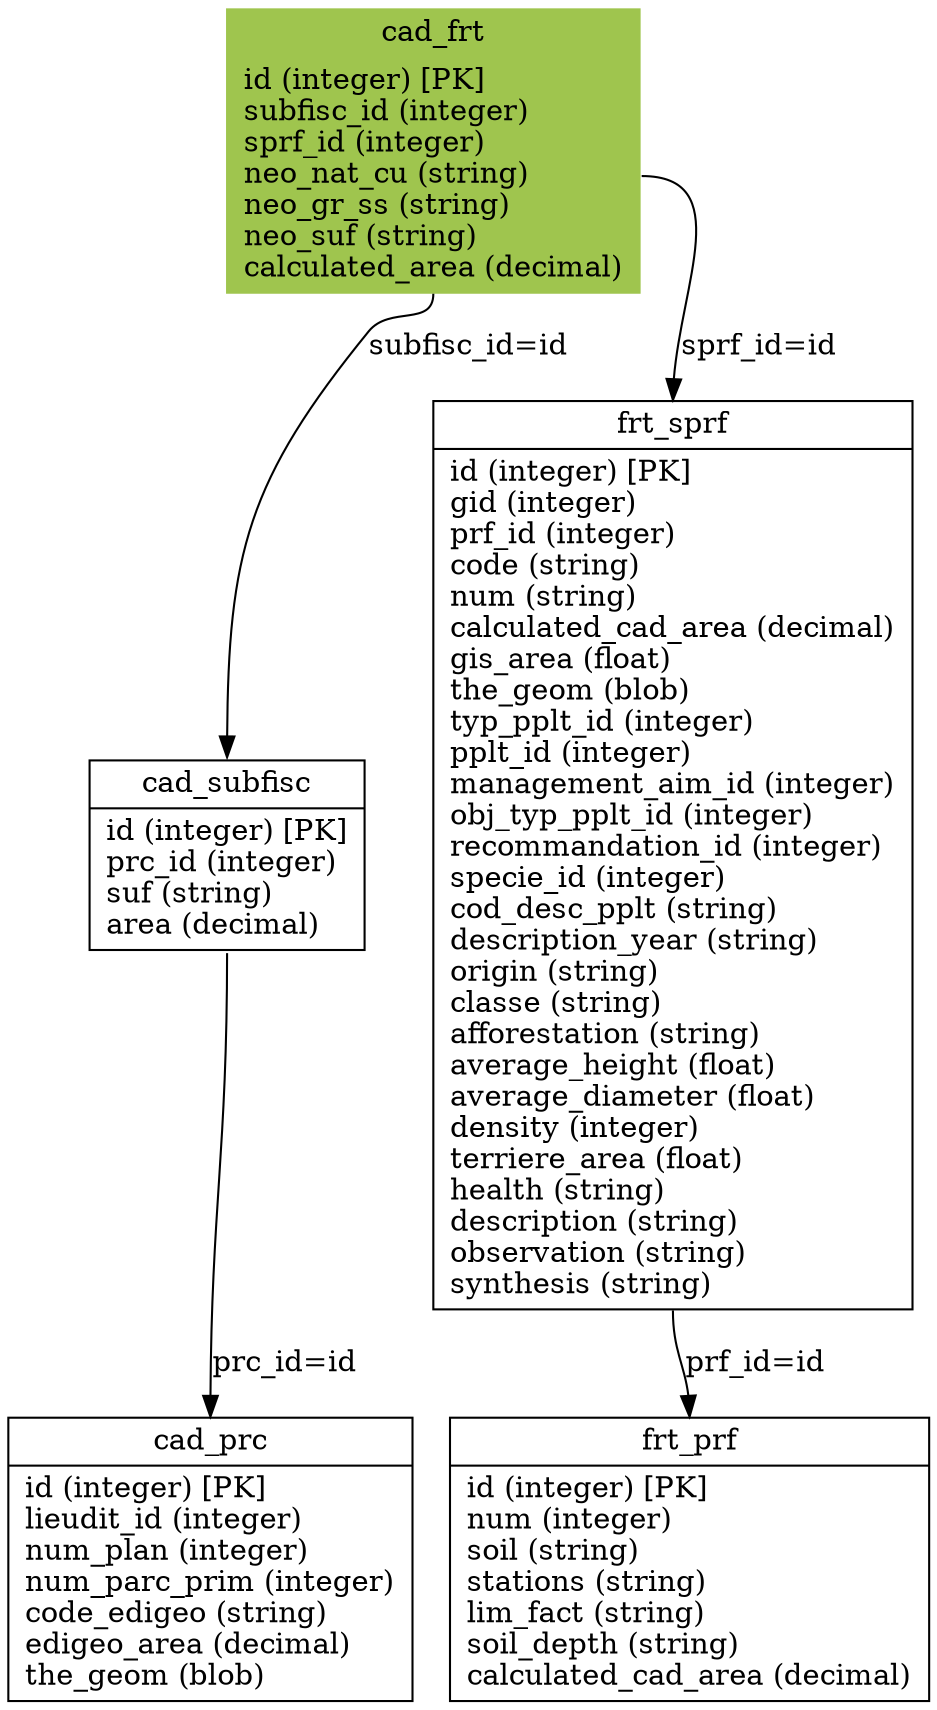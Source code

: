 digraph G {
    edge [ len=2 labeldistance=2 ];
    overlap=false;
    splines=true;

    nodecad_prc [
        label="{<table>cad_prc|<cols>id (integer) [PK]\llieudit_id (integer)\lnum_plan (integer)\lnum_parc_prim (integer)\lcode_edigeo (string)\ledigeo_area (decimal)\lthe_geom (blob)\l}",
        shape=record ];
    nodecad_subfisc [
        label="{<table>cad_subfisc|<cols>id (integer) [PK]\lprc_id (integer)\lsuf (string)\larea (decimal)\l}",
        shape=record ];
    nodecad_frt [
        label="{<table>cad_frt|<cols>id (integer) [PK]\lsubfisc_id (integer)\lsprf_id (integer)\lneo_nat_cu (string)\lneo_gr_ss (string)\lneo_suf (string)\lcalculated_area (decimal)\l}",
        shape=record, style="filled", color="#9FC54E" ];
    nodefrt_sprf [
        label="{<table>frt_sprf|<cols>id (integer) [PK]\lgid (integer)\lprf_id (integer)\lcode (string)\lnum (string)\lcalculated_cad_area (decimal)\lgis_area (float)\lthe_geom (blob)\ltyp_pplt_id (integer)\lpplt_id (integer)\lmanagement_aim_id (integer)\lobj_typ_pplt_id (integer)\lrecommandation_id (integer)\lspecie_id (integer)\lcod_desc_pplt (string)\ldescription_year (string)\lorigin (string)\lclasse (string)\lafforestation (string)\laverage_height (float)\laverage_diameter (float)\ldensity (integer)\lterriere_area (float)\lhealth (string)\ldescription (string)\lobservation (string)\lsynthesis (string)\l}",
        shape=record ];
    nodefrt_prf [
        label="{<table>frt_prf|<cols>id (integer) [PK]\lnum (integer)\lsoil (string)\lstations (string)\llim_fact (string)\lsoil_depth (string)\lcalculated_cad_area (decimal)\l}",
        shape=record ];

    nodecad_subfisc:cols -> nodecad_prc:table [
        label="prc_id=id"];
    nodecad_frt:cols -> nodefrt_sprf:table [
        label="sprf_id=id"];
    nodecad_frt:cols -> nodecad_subfisc:table [
        label="subfisc_id=id"];
    nodefrt_sprf:cols -> nodefrt_prf:table [
        label="prf_id=id"];
}
